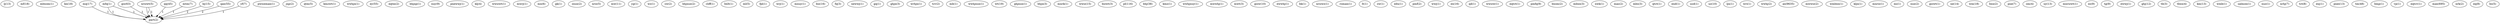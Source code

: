 digraph G {
  lj [ label="lj(4)" ];
  mf [ label="mf(18)" ];
  mbxom [ label="mbxom(1)" ];
  kn [ label="kn(26)" ];
  mq [ label="mq(17)" ];
  part [ label="part(2)" ];
  pwiseman [ label="pwiseman(1)" ];
  jnp [ label="jnp(2)" ];
  qtm [ label="qtm(6)" ];
  kmzwt [ label="kmzwt(1)" ];
  wwhjn [ label="wwhjn(1)" ];
  ey [ label="ey(10)" ];
  eqtm [ label="eqtm(2)" ];
  bhjnp [ label="bhjnp(1)" ];
  nuy [ label="nuy(6)" ];
  pnewwj [ label="pnewwj(1)" ];
  mfq [ label="mfq(4)" ];
  klj [ label="klj(4)" ];
  wwizwt [ label="wwizwt(1)" ];
  mwrj [ label="mwrj(1)" ];
  mn [ label="mn(4)" ];
  gk [ label="gk(1)" ];
  znux [ label="znux(2)" ];
  nriz [ label="nriz(1)" ];
  mw [ label="mw(11)" ];
  giz [ label="giz(63)" ];
  yg [ label="yg(1)" ];
  wz [ label="wz(1)" ];
  sw [ label="sw(2)" ];
  bhjnux [ label="bhjnux(2)" ];
  cliff [ label="cliff(1)" ];
  nrizwt [ label="nrizwt(1)" ];
  bxlt [ label="bxlt(1)" ];
  qq [ label="qq(45)" ];
  ml [ label="ml(5)" ];
  fpl [ label="fpl(1)" ];
  wrj [ label="wrj(1)" ];
  mnuy [ label="mnuy(1)" ];
  biz [ label="biz(1)" ];
  fq [ label="fq(3)" ];
  newwj [ label="newwj(1)" ];
  gq [ label="gq(1)" ];
  mtm [ label="mtm(7)" ];
  ghjn [ label="ghjn(2)" ];
  wrhjn [ label="wrhjn(1)" ];
  bj [ label="bj(8)" ];
  nrizwt [ label="nrizwt(5)" ];
  tcv [ label="tcv(2)" ];
  mb [ label="mb(1)" ];
  wwhjnux [ label="wwhjnux(1)" ];
  qax [ label="qax(55)" ];
  wt [ label="wt(19)" ];
  ghjnux [ label="ghjnux(1)" ];
  bhjn [ label="bhjn(1)" ];
  mnrk [ label="mnrk(1)" ];
  mfq [ label="mfq(1)" ];
  wwiz [ label="wwiz(15)" ];
  bizwt [ label="bizwt(3)" ];
  pl [ label="pl(116)" ];
  bhj [ label="bhj(6)" ];
  qtm [ label="qtm(5)" ];
  kmz [ label="kmz(1)" ];
  wwhjnuy [ label="wwhjnuy(1)" ];
  mwwhj [ label="mwwhj(1)" ];
  gq [ label="gq(1)" ];
  mwt [ label="mwt(3)" ];
  gizw [ label="gizw(10)" ];
  ewwhj [ label="ewwhj(1)" ];
  bk [ label="bk(1)" ];
  nrizwz [ label="nrizwz(1)" ];
  roman [ label="roman(1)" ];
  yf [ label="yf(7)" ];
  lt [ label="lt(1)" ];
  ey [ label="ey(55)" ];
  zw [ label="zw(1)" ];
  kn [ label="kn(18)" ];
  edu [ label="edu(1)" ];
  pmf [ label="pmf(11)" ];
  wwj [ label="wwj(1)" ];
  ex [ label="ex(16)" ];
  qd [ label="qd(1)" ];
  wwizw [ label="wwizw(1)" ];
  eqtct [ label="eqtct(1)" ];
  pmfq [ label="pmfq(3)" ];
  bxom [ label="bxom(2)" ];
  mbxn [ label="mbxn(3)" ];
  gk [ label="gk(33)" ];
  nwk [ label="nwk(1)" ];
  mas [ label="mas(2)" ];
  mn [ label="mn(1)" ];
  lj [ label="lj(13)" ];
  mbs [ label="mbs(3)" ];
  qtct [ label="qtct(1)" ];
  end [ label="end(1)" ];
  usd [ label="usd(1)" ];
  uz [ label="uz(2)" ];
  ljn [ label="ljn(1)" ];
  wri [ label="wri(1)" ];
  wwhjn [ label="wwhjn(1)" ];
  nriz [ label="nriz(5)" ];
  wwhj [ label="wwhj(2)" ];
  mn [ label="mn(6)" ];
  ax [ label="ax(9635)" ];
  bxlt [ label="bxlt(1)" ];
  biz [ label="biz(16)" ];
  mwwiz [ label="mwwiz(2)" ];
  pmfq [ label="pmfq(9)" ];
  pmf [ label="pmf(2)" ];
  wmbxn [ label="wmbxn(1)" ];
  kljn [ label="kljn(1)" ];
  gk [ label="gk(1)" ];
  mnriz [ label="mnriz(1)" ];
  mi [ label="mi(1)" ];
  nux [ label="nux(2)" ];
  gizwt [ label="gizwt(1)" ];
  ne [ label="ne(14)" ];
  wm [ label="wm(18)" ];
  bxn [ label="bxn(2)" ];
  uz [ label="uz(10)" ];
  ghjn [ label="ghjn(3)" ];
  pne [ label="pne(7)" ];
  om [ label="om(4)" ];
  uy [ label="uy(13)" ];
  mnrizwt [ label="mnrizwt(1)" ];
  ez [ label="ez(1)" ];
  gq [ label="gq(1)" ];
  bj [ label="bj(15)" ];
  tg [ label="tg(9)" ];
  ewwj [ label="ewwj(1)" ];
  ghj [ label="ghj(1)" ];
  tb [ label="tb(3)" ];
  tbxn [ label="tbxn(4)" ];
  km [ label="km(13)" ];
  wmb [ label="wmb(1)" ];
  salmon [ label="salmon(1)" ];
  nuz [ label="nuz(1)" ];
  ez [ label="ez(9)" ];
  bhjn [ label="bhjn(9)" ];
  bhjn [ label="bhjn(3)" ];
  ghj [ label="ghj(12)" ];
  nrhj [ label="nrhj(7)" ];
  tct [ label="tct(8)" ];
  exj [ label="exj(1)" ];
  pnei [ label="pnei(13)" ];
  nuy [ label="nuy(9)" ];
  tm [ label="tm(48)" ];
  bmp [ label="bmp(1)" ];
  vp [ label="vp(1)" ];
  eqtcv [ label="eqtcv(1)" ];
  bhj [ label="bhj(38)" ];
  max [ label="max(695)" ];
  nrk [ label="nrk(2)" ];
  eq [ label="eq(8)" ];
  bs [ label="bs(5)" ];
  mq -> part [ label="1" ];
  mfq -> part [ label="1" ];
  giz -> part [ label="1" ];
  nrizwt -> part [ label="1" ];
  qq -> part [ label="1" ];
  mtm -> part [ label="1" ];
  bj -> part [ label="2" ];
  nrizwt -> part [ label="1" ];
  qax -> part [ label="2" ];
  mfq -> part [ label="1" ];
  yf -> part [ label="1" ];
}

